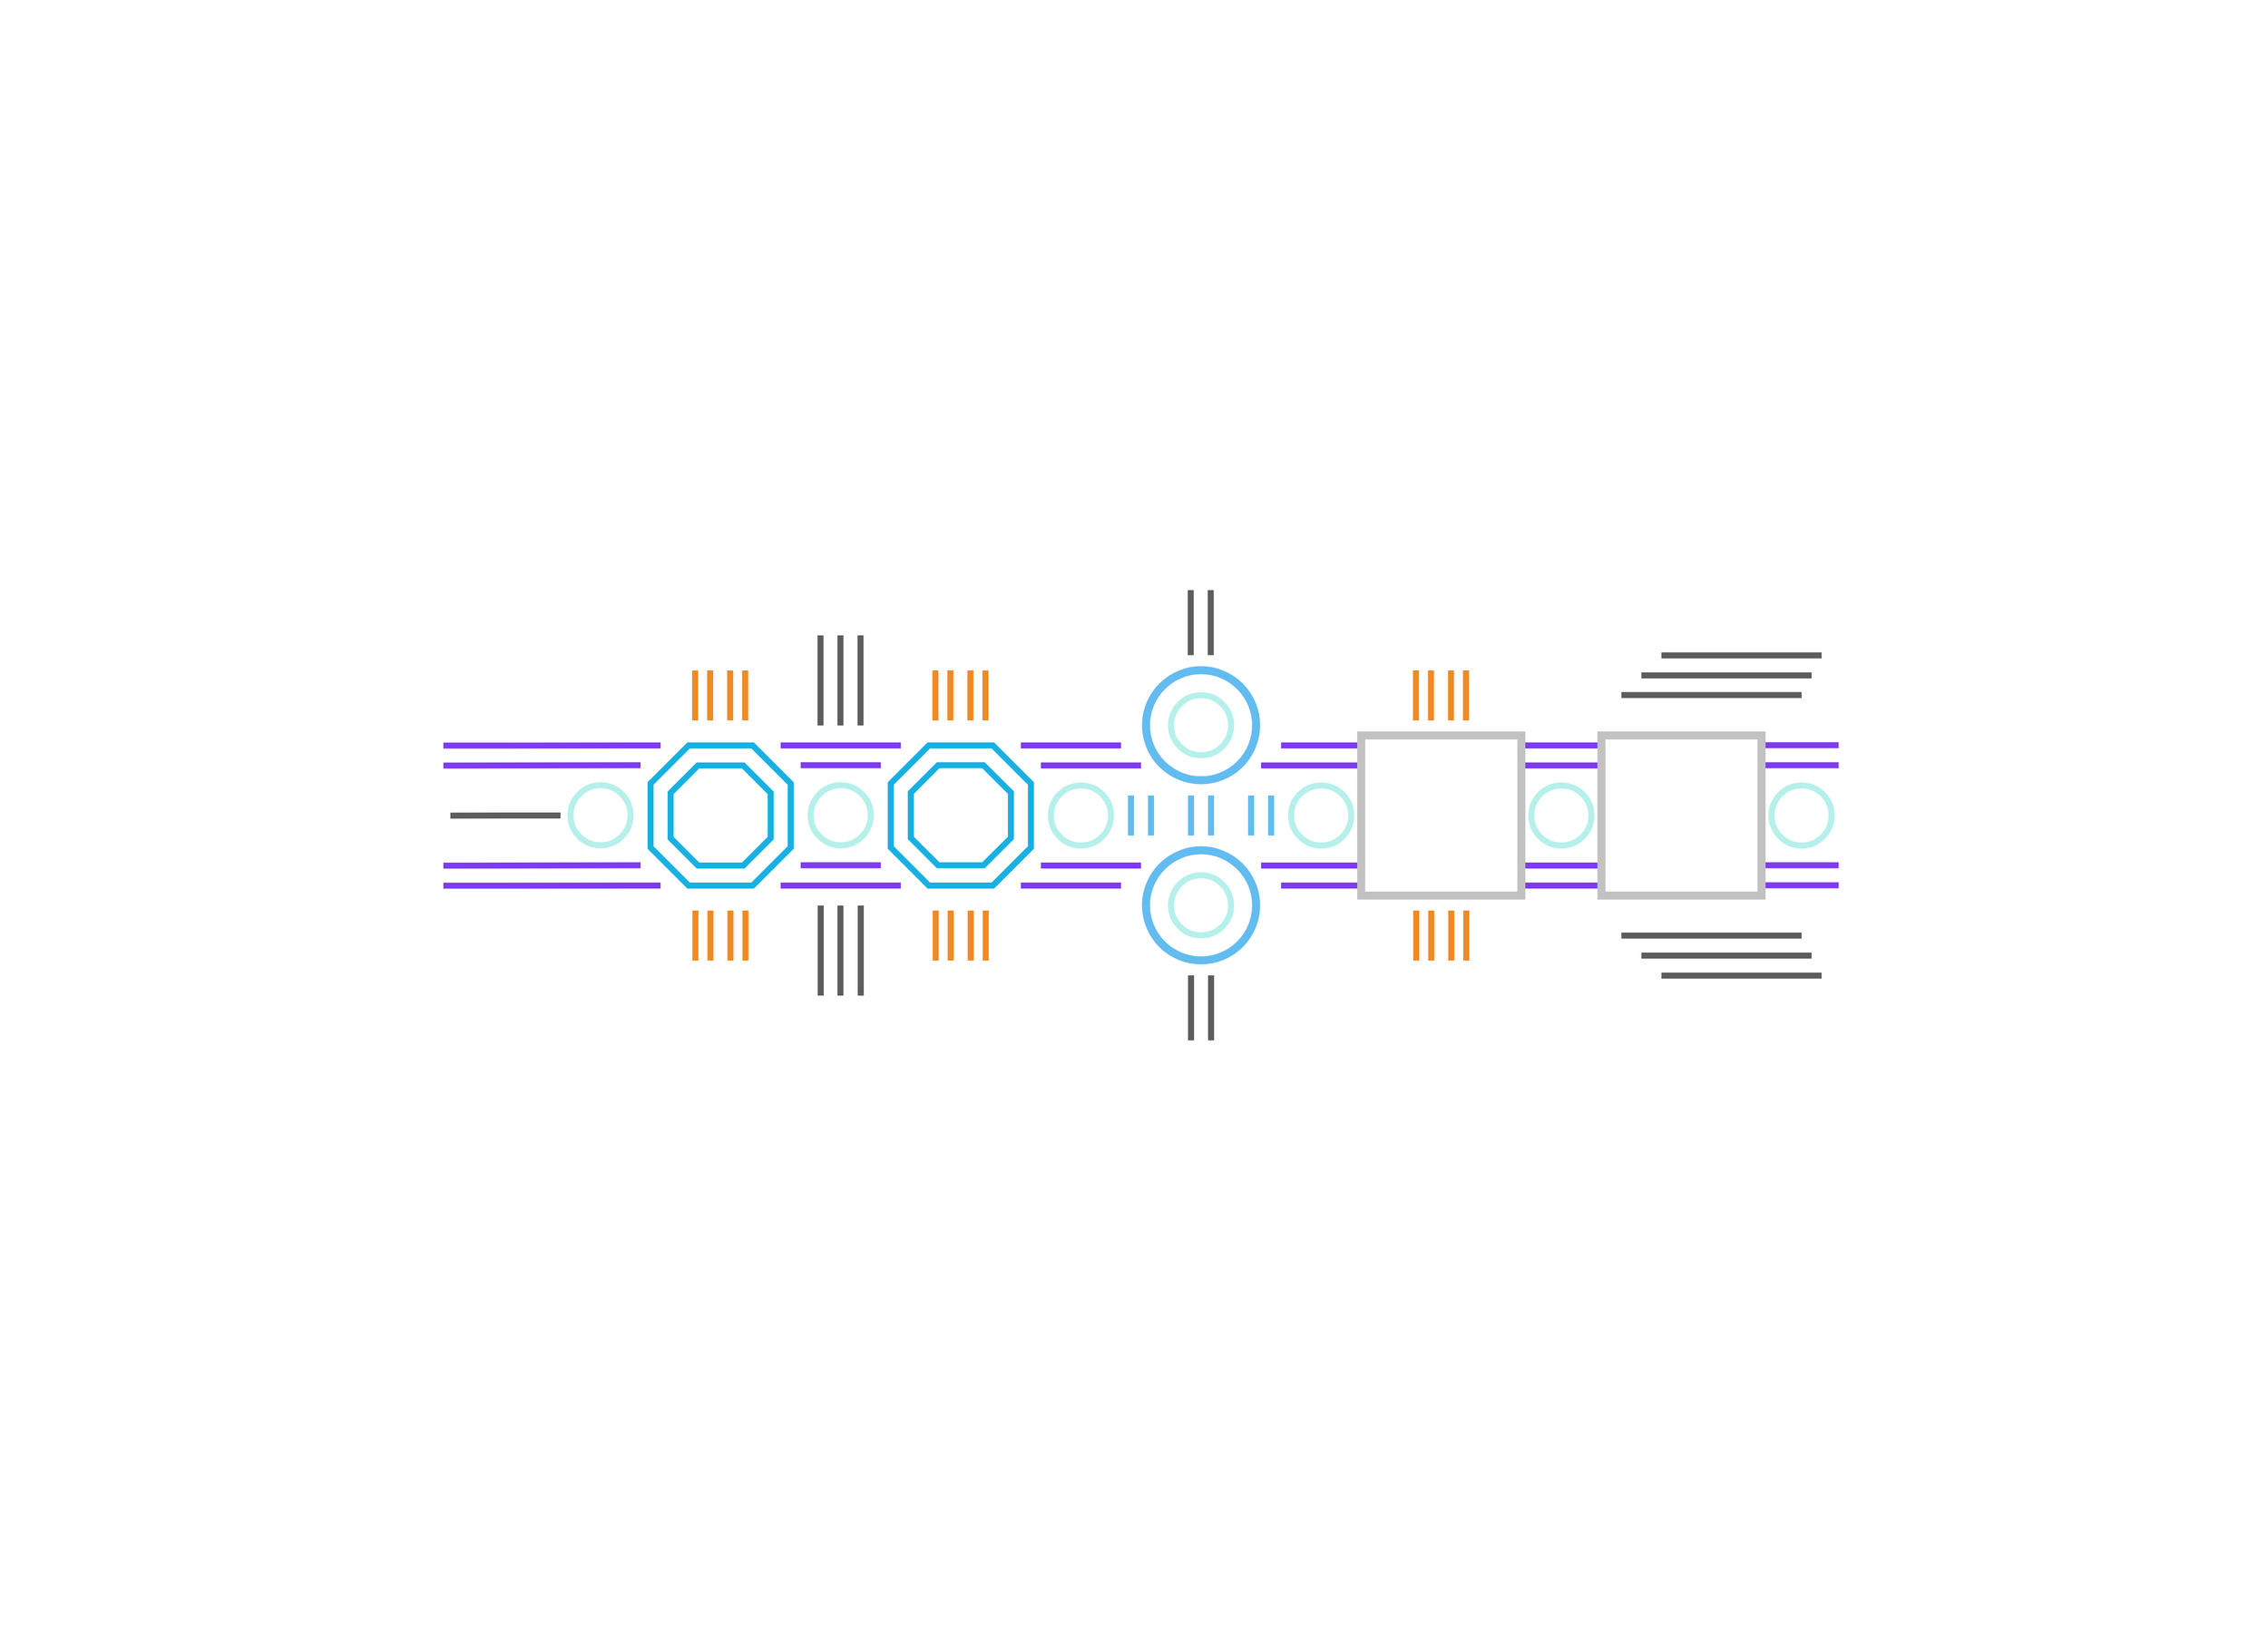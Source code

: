 <mxfile version="24.5.3" type="device">
  <diagram name="Page-1" id="fQ_WgQiGJqsnwwl_7qo3">
    <mxGraphModel dx="7140" dy="4550" grid="1" gridSize="5" guides="1" tooltips="1" connect="1" arrows="1" fold="1" page="0" pageScale="1" pageWidth="827" pageHeight="1169" math="0" shadow="0">
      <root>
        <mxCell id="0" />
        <mxCell id="1" parent="0" />
        <mxCell id="6QwXeuThkFD-9IxJBqtr-121" value="" style="endArrow=none;html=1;rounded=0;strokeWidth=6;strokeColor=#7E3CF0;" parent="1" edge="1">
          <mxGeometry width="50" height="50" relative="1" as="geometry">
            <mxPoint x="260" y="370.16" as="sourcePoint" />
            <mxPoint x="460" y="369.8" as="targetPoint" />
          </mxGeometry>
        </mxCell>
        <mxCell id="6QwXeuThkFD-9IxJBqtr-122" value="" style="endArrow=none;html=1;rounded=0;strokeWidth=6;strokeColor=#7E3CF0;" parent="1" edge="1">
          <mxGeometry width="50" height="50" relative="1" as="geometry">
            <mxPoint x="260" y="350.16" as="sourcePoint" />
            <mxPoint x="480" y="350" as="targetPoint" />
          </mxGeometry>
        </mxCell>
        <mxCell id="6QwXeuThkFD-9IxJBqtr-123" value="" style="endArrow=none;html=1;rounded=0;strokeWidth=6;strokeColor=#7E3CF0;" parent="1" edge="1">
          <mxGeometry width="50" height="50" relative="1" as="geometry">
            <mxPoint x="260" y="490.16" as="sourcePoint" />
            <mxPoint x="480" y="490" as="targetPoint" />
          </mxGeometry>
        </mxCell>
        <mxCell id="6QwXeuThkFD-9IxJBqtr-124" value="" style="endArrow=none;html=1;rounded=0;strokeWidth=6;strokeColor=#7E3CF0;" parent="1" edge="1">
          <mxGeometry width="50" height="50" relative="1" as="geometry">
            <mxPoint x="260" y="470.16" as="sourcePoint" />
            <mxPoint x="460" y="469.8" as="targetPoint" />
          </mxGeometry>
        </mxCell>
        <mxCell id="6QwXeuThkFD-9IxJBqtr-125" value="" style="endArrow=none;html=1;rounded=0;strokeWidth=6;strokeColor=#7E3CF0;" parent="1" edge="1">
          <mxGeometry width="50" height="50" relative="1" as="geometry">
            <mxPoint x="1580" y="489.74" as="sourcePoint" />
            <mxPoint x="1660" y="489.74" as="targetPoint" />
          </mxGeometry>
        </mxCell>
        <mxCell id="6QwXeuThkFD-9IxJBqtr-126" value="" style="endArrow=none;html=1;rounded=0;strokeWidth=6;strokeColor=#7E3CF0;" parent="1" edge="1">
          <mxGeometry width="50" height="50" relative="1" as="geometry">
            <mxPoint x="1580" y="469.74" as="sourcePoint" />
            <mxPoint x="1660" y="469.74" as="targetPoint" />
          </mxGeometry>
        </mxCell>
        <mxCell id="6QwXeuThkFD-9IxJBqtr-127" value="" style="endArrow=none;html=1;rounded=0;strokeWidth=6;strokeColor=#7E3CF0;" parent="1" edge="1">
          <mxGeometry width="50" height="50" relative="1" as="geometry">
            <mxPoint x="1580" y="349.74" as="sourcePoint" />
            <mxPoint x="1660" y="349.74" as="targetPoint" />
          </mxGeometry>
        </mxCell>
        <mxCell id="6QwXeuThkFD-9IxJBqtr-128" value="" style="endArrow=none;html=1;rounded=0;strokeWidth=6;strokeColor=#7E3CF0;" parent="1" edge="1">
          <mxGeometry width="50" height="50" relative="1" as="geometry">
            <mxPoint x="1580" y="369.74" as="sourcePoint" />
            <mxPoint x="1660" y="369.74" as="targetPoint" />
          </mxGeometry>
        </mxCell>
        <mxCell id="6QwXeuThkFD-9IxJBqtr-129" value="" style="endArrow=none;html=1;rounded=0;strokeWidth=6;strokeColor=#7E3CF0;" parent="1" edge="1">
          <mxGeometry width="50" height="50" relative="1" as="geometry">
            <mxPoint x="1340" y="490" as="sourcePoint" />
            <mxPoint x="1420" y="490" as="targetPoint" />
          </mxGeometry>
        </mxCell>
        <mxCell id="6QwXeuThkFD-9IxJBqtr-130" value="" style="endArrow=none;html=1;rounded=0;strokeWidth=6;strokeColor=#7E3CF0;" parent="1" edge="1">
          <mxGeometry width="50" height="50" relative="1" as="geometry">
            <mxPoint x="1340" y="470" as="sourcePoint" />
            <mxPoint x="1420" y="470" as="targetPoint" />
          </mxGeometry>
        </mxCell>
        <mxCell id="6QwXeuThkFD-9IxJBqtr-131" value="" style="endArrow=none;html=1;rounded=0;strokeWidth=6;strokeColor=#7E3CF0;" parent="1" edge="1">
          <mxGeometry width="50" height="50" relative="1" as="geometry">
            <mxPoint x="1340" y="370" as="sourcePoint" />
            <mxPoint x="1420" y="370" as="targetPoint" />
          </mxGeometry>
        </mxCell>
        <mxCell id="6QwXeuThkFD-9IxJBqtr-132" value="" style="endArrow=none;html=1;rounded=0;strokeWidth=6;strokeColor=#7E3CF0;" parent="1" edge="1">
          <mxGeometry width="50" height="50" relative="1" as="geometry">
            <mxPoint x="1340" y="350" as="sourcePoint" />
            <mxPoint x="1420" y="350" as="targetPoint" />
          </mxGeometry>
        </mxCell>
        <mxCell id="6QwXeuThkFD-9IxJBqtr-133" value="" style="endArrow=none;html=1;rounded=0;strokeWidth=6;strokeColor=#7E3CF0;" parent="1" edge="1">
          <mxGeometry width="50" height="50" relative="1" as="geometry">
            <mxPoint x="840" y="490" as="sourcePoint" />
            <mxPoint x="940" y="490" as="targetPoint" />
          </mxGeometry>
        </mxCell>
        <mxCell id="6QwXeuThkFD-9IxJBqtr-134" value="" style="endArrow=none;html=1;rounded=0;strokeWidth=6;strokeColor=#7E3CF0;" parent="1" edge="1">
          <mxGeometry width="50" height="50" relative="1" as="geometry">
            <mxPoint x="860" y="470" as="sourcePoint" />
            <mxPoint x="960" y="470" as="targetPoint" />
          </mxGeometry>
        </mxCell>
        <mxCell id="6QwXeuThkFD-9IxJBqtr-135" value="" style="endArrow=none;html=1;rounded=0;strokeWidth=6;strokeColor=#7E3CF0;" parent="1" edge="1">
          <mxGeometry width="50" height="50" relative="1" as="geometry">
            <mxPoint x="840" y="350" as="sourcePoint" />
            <mxPoint x="940" y="350" as="targetPoint" />
          </mxGeometry>
        </mxCell>
        <mxCell id="6QwXeuThkFD-9IxJBqtr-136" value="" style="endArrow=none;html=1;rounded=0;strokeWidth=6;strokeColor=#7E3CF0;" parent="1" edge="1">
          <mxGeometry width="50" height="50" relative="1" as="geometry">
            <mxPoint x="860" y="370" as="sourcePoint" />
            <mxPoint x="960" y="370" as="targetPoint" />
          </mxGeometry>
        </mxCell>
        <mxCell id="6QwXeuThkFD-9IxJBqtr-137" value="" style="endArrow=none;html=1;rounded=0;strokeWidth=6;strokeColor=#7E3CF0;" parent="1" edge="1">
          <mxGeometry width="50" height="50" relative="1" as="geometry">
            <mxPoint x="1080" y="470" as="sourcePoint" />
            <mxPoint x="1180" y="470" as="targetPoint" />
          </mxGeometry>
        </mxCell>
        <mxCell id="6QwXeuThkFD-9IxJBqtr-138" value="" style="endArrow=none;html=1;rounded=0;strokeWidth=6;strokeColor=#7E3CF0;" parent="1" edge="1">
          <mxGeometry width="50" height="50" relative="1" as="geometry">
            <mxPoint x="1100" y="490" as="sourcePoint" />
            <mxPoint x="1180" y="490" as="targetPoint" />
          </mxGeometry>
        </mxCell>
        <mxCell id="6QwXeuThkFD-9IxJBqtr-139" value="" style="endArrow=none;html=1;rounded=0;strokeWidth=6;strokeColor=#7E3CF0;" parent="1" edge="1">
          <mxGeometry width="50" height="50" relative="1" as="geometry">
            <mxPoint x="1100" y="350" as="sourcePoint" />
            <mxPoint x="1180" y="350" as="targetPoint" />
          </mxGeometry>
        </mxCell>
        <mxCell id="6QwXeuThkFD-9IxJBqtr-140" value="" style="endArrow=none;html=1;rounded=0;strokeWidth=6;strokeColor=#7E3CF0;" parent="1" edge="1">
          <mxGeometry width="50" height="50" relative="1" as="geometry">
            <mxPoint x="1080" y="370" as="sourcePoint" />
            <mxPoint x="1180" y="370" as="targetPoint" />
          </mxGeometry>
        </mxCell>
        <mxCell id="6QwXeuThkFD-9IxJBqtr-141" value="" style="endArrow=none;html=1;rounded=0;strokeWidth=6;strokeColor=#FFFFFF;" parent="1" edge="1">
          <mxGeometry width="50" height="50" relative="1" as="geometry">
            <mxPoint x="1660" y="440" as="sourcePoint" />
            <mxPoint x="1660" y="440" as="targetPoint" />
            <Array as="points">
              <mxPoint x="1660" y="500" />
              <mxPoint x="1700" y="580" />
              <mxPoint x="1660" y="620" />
              <mxPoint x="1460" y="620" />
              <mxPoint x="1420" y="580" />
              <mxPoint x="1220" y="580" />
              <mxPoint x="1140" y="660" />
              <mxPoint x="900" y="660" />
              <mxPoint x="820" y="580" />
              <mxPoint x="740" y="580" />
              <mxPoint x="700" y="620" />
              <mxPoint x="620" y="620" />
              <mxPoint x="580" y="580" />
              <mxPoint x="380" y="580" />
              <mxPoint x="260" y="500" />
              <mxPoint x="260" y="340" />
              <mxPoint x="380" y="260" />
              <mxPoint x="580" y="260" />
              <mxPoint x="620" y="220" />
              <mxPoint x="700" y="220" />
              <mxPoint x="740" y="260" />
              <mxPoint x="820" y="260" />
              <mxPoint x="900" y="180" />
              <mxPoint x="1140" y="180" />
              <mxPoint x="1220" y="260" />
              <mxPoint x="1420" y="260" />
              <mxPoint x="1460" y="220" />
              <mxPoint x="1660" y="220" />
              <mxPoint x="1700" y="260" />
              <mxPoint x="1660" y="340" />
            </Array>
          </mxGeometry>
        </mxCell>
        <mxCell id="6QwXeuThkFD-9IxJBqtr-143" value="" style="rounded=0;whiteSpace=wrap;html=1;strokeColor=#C2C2C2;fillColor=none;strokeWidth=8;" parent="1" vertex="1">
          <mxGeometry x="1180" y="340" width="160" height="160" as="geometry" />
        </mxCell>
        <mxCell id="6QwXeuThkFD-9IxJBqtr-146" value="" style="rounded=0;whiteSpace=wrap;html=1;strokeColor=#C2C2C2;fillColor=none;strokeWidth=8;" parent="1" vertex="1">
          <mxGeometry x="1420" y="340" width="160" height="160" as="geometry" />
        </mxCell>
        <mxCell id="6QwXeuThkFD-9IxJBqtr-147" value="" style="endArrow=none;html=1;rounded=0;strokeWidth=6;strokeColor=#62BCF0;" parent="1" edge="1">
          <mxGeometry width="50" height="50" relative="1" as="geometry">
            <mxPoint x="950" y="440" as="sourcePoint" />
            <mxPoint x="950" y="400" as="targetPoint" />
          </mxGeometry>
        </mxCell>
        <mxCell id="6QwXeuThkFD-9IxJBqtr-148" value="" style="endArrow=none;html=1;rounded=0;strokeWidth=6;strokeColor=#62BCF0;" parent="1" edge="1">
          <mxGeometry width="50" height="50" relative="1" as="geometry">
            <mxPoint x="970" y="440" as="sourcePoint" />
            <mxPoint x="970" y="400" as="targetPoint" />
          </mxGeometry>
        </mxCell>
        <mxCell id="6QwXeuThkFD-9IxJBqtr-149" value="" style="endArrow=none;html=1;rounded=0;strokeWidth=6;strokeColor=#62BCF0;" parent="1" edge="1">
          <mxGeometry width="50" height="50" relative="1" as="geometry">
            <mxPoint x="1090" y="440" as="sourcePoint" />
            <mxPoint x="1090" y="400" as="targetPoint" />
          </mxGeometry>
        </mxCell>
        <mxCell id="6QwXeuThkFD-9IxJBqtr-150" value="" style="endArrow=none;html=1;rounded=0;strokeWidth=6;strokeColor=#62BCF0;" parent="1" edge="1">
          <mxGeometry width="50" height="50" relative="1" as="geometry">
            <mxPoint x="1070" y="440" as="sourcePoint" />
            <mxPoint x="1070" y="400" as="targetPoint" />
          </mxGeometry>
        </mxCell>
        <mxCell id="6QwXeuThkFD-9IxJBqtr-151" value="" style="endArrow=none;html=1;rounded=0;strokeWidth=6;strokeColor=#62BCF0;" parent="1" edge="1">
          <mxGeometry width="50" height="50" relative="1" as="geometry">
            <mxPoint x="1030" y="440" as="sourcePoint" />
            <mxPoint x="1030" y="400" as="targetPoint" />
          </mxGeometry>
        </mxCell>
        <mxCell id="6QwXeuThkFD-9IxJBqtr-152" value="" style="endArrow=none;html=1;rounded=0;strokeWidth=6;strokeColor=#62BCF0;" parent="1" edge="1">
          <mxGeometry width="50" height="50" relative="1" as="geometry">
            <mxPoint x="1010" y="440" as="sourcePoint" />
            <mxPoint x="1010" y="400" as="targetPoint" />
          </mxGeometry>
        </mxCell>
        <mxCell id="6QwXeuThkFD-9IxJBqtr-153" value="" style="ellipse;whiteSpace=wrap;html=1;fillColor=none;strokeWidth=6;strokeColor=#B6F0EA;" parent="1" vertex="1">
          <mxGeometry x="870" y="390" width="60" height="60" as="geometry" />
        </mxCell>
        <mxCell id="6QwXeuThkFD-9IxJBqtr-154" value="" style="ellipse;whiteSpace=wrap;html=1;fillColor=none;strokeWidth=6;strokeColor=#B6F0EA;" parent="1" vertex="1">
          <mxGeometry x="1110" y="390" width="60" height="60" as="geometry" />
        </mxCell>
        <mxCell id="6QwXeuThkFD-9IxJBqtr-155" value="" style="ellipse;whiteSpace=wrap;html=1;fillColor=none;strokeWidth=6;strokeColor=#B6F0EA;" parent="1" vertex="1">
          <mxGeometry x="1350" y="390" width="60" height="60" as="geometry" />
        </mxCell>
        <mxCell id="6QwXeuThkFD-9IxJBqtr-156" value="" style="endArrow=none;html=1;rounded=0;strokeWidth=6;strokeColor=#F08A24;" parent="1" edge="1">
          <mxGeometry width="50" height="50" relative="1" as="geometry">
            <mxPoint x="1235" y="565" as="sourcePoint" />
            <mxPoint x="1235" y="515" as="targetPoint" />
          </mxGeometry>
        </mxCell>
        <mxCell id="6QwXeuThkFD-9IxJBqtr-157" value="" style="endArrow=none;html=1;rounded=0;strokeWidth=6;strokeColor=#F08A24;" parent="1" edge="1">
          <mxGeometry width="50" height="50" relative="1" as="geometry">
            <mxPoint x="1250" y="565" as="sourcePoint" />
            <mxPoint x="1250" y="515" as="targetPoint" />
          </mxGeometry>
        </mxCell>
        <mxCell id="6QwXeuThkFD-9IxJBqtr-158" value="" style="endArrow=none;html=1;rounded=0;strokeWidth=6;strokeColor=#F08A24;" parent="1" edge="1">
          <mxGeometry width="50" height="50" relative="1" as="geometry">
            <mxPoint x="1285" y="565" as="sourcePoint" />
            <mxPoint x="1285" y="515" as="targetPoint" />
          </mxGeometry>
        </mxCell>
        <mxCell id="6QwXeuThkFD-9IxJBqtr-159" value="" style="endArrow=none;html=1;rounded=0;strokeWidth=6;strokeColor=#F08A24;" parent="1" edge="1">
          <mxGeometry width="50" height="50" relative="1" as="geometry">
            <mxPoint x="1270" y="565" as="sourcePoint" />
            <mxPoint x="1270" y="515" as="targetPoint" />
          </mxGeometry>
        </mxCell>
        <mxCell id="6QwXeuThkFD-9IxJBqtr-160" value="" style="endArrow=none;html=1;rounded=0;strokeWidth=6;strokeColor=#F08A24;" parent="1" edge="1">
          <mxGeometry width="50" height="50" relative="1" as="geometry">
            <mxPoint x="1234.71" y="325" as="sourcePoint" />
            <mxPoint x="1234.71" y="275" as="targetPoint" />
          </mxGeometry>
        </mxCell>
        <mxCell id="6QwXeuThkFD-9IxJBqtr-161" value="" style="endArrow=none;html=1;rounded=0;strokeWidth=6;strokeColor=#F08A24;" parent="1" edge="1">
          <mxGeometry width="50" height="50" relative="1" as="geometry">
            <mxPoint x="1249.71" y="325" as="sourcePoint" />
            <mxPoint x="1249.71" y="275" as="targetPoint" />
          </mxGeometry>
        </mxCell>
        <mxCell id="6QwXeuThkFD-9IxJBqtr-162" value="" style="endArrow=none;html=1;rounded=0;strokeWidth=6;strokeColor=#F08A24;" parent="1" edge="1">
          <mxGeometry width="50" height="50" relative="1" as="geometry">
            <mxPoint x="1284.71" y="325" as="sourcePoint" />
            <mxPoint x="1284.71" y="275" as="targetPoint" />
          </mxGeometry>
        </mxCell>
        <mxCell id="6QwXeuThkFD-9IxJBqtr-163" value="" style="endArrow=none;html=1;rounded=0;strokeWidth=6;strokeColor=#F08A24;" parent="1" edge="1">
          <mxGeometry width="50" height="50" relative="1" as="geometry">
            <mxPoint x="1269.71" y="325" as="sourcePoint" />
            <mxPoint x="1269.71" y="275" as="targetPoint" />
          </mxGeometry>
        </mxCell>
        <mxCell id="6QwXeuThkFD-9IxJBqtr-164" value="" style="endArrow=none;html=1;rounded=0;strokeWidth=6;strokeColor=#F08A24;" parent="1" edge="1">
          <mxGeometry width="50" height="50" relative="1" as="geometry">
            <mxPoint x="754.86" y="565" as="sourcePoint" />
            <mxPoint x="754.86" y="515" as="targetPoint" />
          </mxGeometry>
        </mxCell>
        <mxCell id="6QwXeuThkFD-9IxJBqtr-165" value="" style="endArrow=none;html=1;rounded=0;strokeWidth=6;strokeColor=#F08A24;" parent="1" edge="1">
          <mxGeometry width="50" height="50" relative="1" as="geometry">
            <mxPoint x="769.86" y="565" as="sourcePoint" />
            <mxPoint x="769.86" y="515" as="targetPoint" />
          </mxGeometry>
        </mxCell>
        <mxCell id="6QwXeuThkFD-9IxJBqtr-166" value="" style="endArrow=none;html=1;rounded=0;strokeWidth=6;strokeColor=#F08A24;" parent="1" edge="1">
          <mxGeometry width="50" height="50" relative="1" as="geometry">
            <mxPoint x="804.86" y="565" as="sourcePoint" />
            <mxPoint x="804.86" y="515" as="targetPoint" />
          </mxGeometry>
        </mxCell>
        <mxCell id="6QwXeuThkFD-9IxJBqtr-167" value="" style="endArrow=none;html=1;rounded=0;strokeWidth=6;strokeColor=#F08A24;" parent="1" edge="1">
          <mxGeometry width="50" height="50" relative="1" as="geometry">
            <mxPoint x="789.86" y="565" as="sourcePoint" />
            <mxPoint x="789.86" y="515" as="targetPoint" />
          </mxGeometry>
        </mxCell>
        <mxCell id="6QwXeuThkFD-9IxJBqtr-168" value="" style="endArrow=none;html=1;rounded=0;strokeWidth=6;strokeColor=#F08A24;" parent="1" edge="1">
          <mxGeometry width="50" height="50" relative="1" as="geometry">
            <mxPoint x="754.57" y="325" as="sourcePoint" />
            <mxPoint x="754.57" y="275" as="targetPoint" />
          </mxGeometry>
        </mxCell>
        <mxCell id="6QwXeuThkFD-9IxJBqtr-169" value="" style="endArrow=none;html=1;rounded=0;strokeWidth=6;strokeColor=#F08A24;" parent="1" edge="1">
          <mxGeometry width="50" height="50" relative="1" as="geometry">
            <mxPoint x="769.57" y="325" as="sourcePoint" />
            <mxPoint x="769.57" y="275" as="targetPoint" />
          </mxGeometry>
        </mxCell>
        <mxCell id="6QwXeuThkFD-9IxJBqtr-170" value="" style="endArrow=none;html=1;rounded=0;strokeWidth=6;strokeColor=#F08A24;" parent="1" edge="1">
          <mxGeometry width="50" height="50" relative="1" as="geometry">
            <mxPoint x="804.57" y="325" as="sourcePoint" />
            <mxPoint x="804.57" y="275" as="targetPoint" />
          </mxGeometry>
        </mxCell>
        <mxCell id="6QwXeuThkFD-9IxJBqtr-171" value="" style="endArrow=none;html=1;rounded=0;strokeWidth=6;strokeColor=#F08A24;" parent="1" edge="1">
          <mxGeometry width="50" height="50" relative="1" as="geometry">
            <mxPoint x="789.57" y="325" as="sourcePoint" />
            <mxPoint x="789.57" y="275" as="targetPoint" />
          </mxGeometry>
        </mxCell>
        <mxCell id="6QwXeuThkFD-9IxJBqtr-172" value="" style="ellipse;whiteSpace=wrap;html=1;fillColor=none;strokeWidth=6;strokeColor=#B6F0EA;" parent="1" vertex="1">
          <mxGeometry x="1590" y="390" width="60" height="60" as="geometry" />
        </mxCell>
        <mxCell id="6QwXeuThkFD-9IxJBqtr-173" value="" style="ellipse;whiteSpace=wrap;html=1;fillColor=none;strokeWidth=6;strokeColor=#B6F0EA;" parent="1" vertex="1">
          <mxGeometry x="390" y="389.8" width="60" height="60" as="geometry" />
        </mxCell>
        <mxCell id="6QwXeuThkFD-9IxJBqtr-174" value="" style="endArrow=none;html=1;rounded=0;strokeWidth=6;strokeColor=#5D5C5E;" parent="1" edge="1">
          <mxGeometry width="50" height="50" relative="1" as="geometry">
            <mxPoint x="270" y="420.16" as="sourcePoint" />
            <mxPoint x="380" y="419.96" as="targetPoint" />
          </mxGeometry>
        </mxCell>
        <mxCell id="6QwXeuThkFD-9IxJBqtr-175" value="" style="endArrow=none;html=1;rounded=0;strokeWidth=6;strokeColor=#5D5C5E;" parent="1" edge="1">
          <mxGeometry width="50" height="50" relative="1" as="geometry">
            <mxPoint x="1480" y="580" as="sourcePoint" />
            <mxPoint x="1640" y="580" as="targetPoint" />
          </mxGeometry>
        </mxCell>
        <mxCell id="6QwXeuThkFD-9IxJBqtr-176" value="" style="endArrow=none;html=1;rounded=0;strokeWidth=6;strokeColor=#5D5C5E;" parent="1" edge="1">
          <mxGeometry width="50" height="50" relative="1" as="geometry">
            <mxPoint x="1460" y="560" as="sourcePoint" />
            <mxPoint x="1630" y="560" as="targetPoint" />
          </mxGeometry>
        </mxCell>
        <mxCell id="6QwXeuThkFD-9IxJBqtr-177" value="" style="endArrow=none;html=1;rounded=0;strokeWidth=6;strokeColor=#5D5C5E;" parent="1" edge="1">
          <mxGeometry width="50" height="50" relative="1" as="geometry">
            <mxPoint x="1440" y="540" as="sourcePoint" />
            <mxPoint x="1620" y="540" as="targetPoint" />
          </mxGeometry>
        </mxCell>
        <mxCell id="6QwXeuThkFD-9IxJBqtr-178" value="" style="endArrow=none;html=1;rounded=0;strokeWidth=6;strokeColor=#5D5C5E;" parent="1" edge="1">
          <mxGeometry width="50" height="50" relative="1" as="geometry">
            <mxPoint x="1480" y="260.0" as="sourcePoint" />
            <mxPoint x="1640" y="260.0" as="targetPoint" />
          </mxGeometry>
        </mxCell>
        <mxCell id="6QwXeuThkFD-9IxJBqtr-179" value="" style="endArrow=none;html=1;rounded=0;strokeWidth=6;strokeColor=#5D5C5E;" parent="1" edge="1">
          <mxGeometry width="50" height="50" relative="1" as="geometry">
            <mxPoint x="1460" y="280.0" as="sourcePoint" />
            <mxPoint x="1630" y="280.0" as="targetPoint" />
          </mxGeometry>
        </mxCell>
        <mxCell id="6QwXeuThkFD-9IxJBqtr-180" value="" style="endArrow=none;html=1;rounded=0;strokeWidth=6;strokeColor=#5D5C5E;" parent="1" edge="1">
          <mxGeometry width="50" height="50" relative="1" as="geometry">
            <mxPoint x="1440" y="299.58" as="sourcePoint" />
            <mxPoint x="1620" y="299.58" as="targetPoint" />
          </mxGeometry>
        </mxCell>
        <mxCell id="6QwXeuThkFD-9IxJBqtr-182" value="" style="endArrow=none;html=1;rounded=0;strokeWidth=6;strokeColor=#7E3CF0;" parent="1" edge="1">
          <mxGeometry width="50" height="50" relative="1" as="geometry">
            <mxPoint x="600" y="490" as="sourcePoint" />
            <mxPoint x="720" y="490" as="targetPoint" />
          </mxGeometry>
        </mxCell>
        <mxCell id="6QwXeuThkFD-9IxJBqtr-183" value="" style="endArrow=none;html=1;rounded=0;strokeWidth=6;strokeColor=#7E3CF0;" parent="1" edge="1">
          <mxGeometry width="50" height="50" relative="1" as="geometry">
            <mxPoint x="620" y="469.8" as="sourcePoint" />
            <mxPoint x="700" y="469.8" as="targetPoint" />
          </mxGeometry>
        </mxCell>
        <mxCell id="6QwXeuThkFD-9IxJBqtr-184" value="" style="endArrow=none;html=1;rounded=0;strokeWidth=6;strokeColor=#7E3CF0;" parent="1" edge="1">
          <mxGeometry width="50" height="50" relative="1" as="geometry">
            <mxPoint x="600" y="350" as="sourcePoint" />
            <mxPoint x="720" y="350" as="targetPoint" />
          </mxGeometry>
        </mxCell>
        <mxCell id="6QwXeuThkFD-9IxJBqtr-185" value="" style="endArrow=none;html=1;rounded=0;strokeWidth=6;strokeColor=#7E3CF0;" parent="1" edge="1">
          <mxGeometry width="50" height="50" relative="1" as="geometry">
            <mxPoint x="620" y="369.8" as="sourcePoint" />
            <mxPoint x="700" y="369.8" as="targetPoint" />
          </mxGeometry>
        </mxCell>
        <mxCell id="6QwXeuThkFD-9IxJBqtr-187" value="" style="ellipse;whiteSpace=wrap;html=1;fillColor=none;strokeWidth=6;strokeColor=#B6F0EA;" parent="1" vertex="1">
          <mxGeometry x="630" y="389.8" width="60" height="60" as="geometry" />
        </mxCell>
        <mxCell id="6QwXeuThkFD-9IxJBqtr-189" value="" style="endArrow=none;html=1;rounded=0;strokeWidth=6;strokeColor=#F08A24;" parent="1" edge="1">
          <mxGeometry width="50" height="50" relative="1" as="geometry">
            <mxPoint x="514.81" y="565" as="sourcePoint" />
            <mxPoint x="514.81" y="515" as="targetPoint" />
          </mxGeometry>
        </mxCell>
        <mxCell id="6QwXeuThkFD-9IxJBqtr-190" value="" style="endArrow=none;html=1;rounded=0;strokeWidth=6;strokeColor=#F08A24;" parent="1" edge="1">
          <mxGeometry width="50" height="50" relative="1" as="geometry">
            <mxPoint x="529.81" y="565" as="sourcePoint" />
            <mxPoint x="529.81" y="515" as="targetPoint" />
          </mxGeometry>
        </mxCell>
        <mxCell id="6QwXeuThkFD-9IxJBqtr-191" value="" style="endArrow=none;html=1;rounded=0;strokeWidth=6;strokeColor=#F08A24;" parent="1" edge="1">
          <mxGeometry width="50" height="50" relative="1" as="geometry">
            <mxPoint x="564.81" y="565" as="sourcePoint" />
            <mxPoint x="564.81" y="515" as="targetPoint" />
          </mxGeometry>
        </mxCell>
        <mxCell id="6QwXeuThkFD-9IxJBqtr-192" value="" style="endArrow=none;html=1;rounded=0;strokeWidth=6;strokeColor=#F08A24;" parent="1" edge="1">
          <mxGeometry width="50" height="50" relative="1" as="geometry">
            <mxPoint x="549.81" y="565" as="sourcePoint" />
            <mxPoint x="549.81" y="515" as="targetPoint" />
          </mxGeometry>
        </mxCell>
        <mxCell id="6QwXeuThkFD-9IxJBqtr-193" value="" style="endArrow=none;html=1;rounded=0;strokeWidth=6;strokeColor=#F08A24;" parent="1" edge="1">
          <mxGeometry width="50" height="50" relative="1" as="geometry">
            <mxPoint x="514.52" y="325" as="sourcePoint" />
            <mxPoint x="514.52" y="275" as="targetPoint" />
          </mxGeometry>
        </mxCell>
        <mxCell id="6QwXeuThkFD-9IxJBqtr-194" value="" style="endArrow=none;html=1;rounded=0;strokeWidth=6;strokeColor=#F08A24;" parent="1" edge="1">
          <mxGeometry width="50" height="50" relative="1" as="geometry">
            <mxPoint x="529.52" y="325" as="sourcePoint" />
            <mxPoint x="529.52" y="275" as="targetPoint" />
          </mxGeometry>
        </mxCell>
        <mxCell id="6QwXeuThkFD-9IxJBqtr-195" value="" style="endArrow=none;html=1;rounded=0;strokeWidth=6;strokeColor=#F08A24;" parent="1" edge="1">
          <mxGeometry width="50" height="50" relative="1" as="geometry">
            <mxPoint x="564.52" y="325" as="sourcePoint" />
            <mxPoint x="564.52" y="275" as="targetPoint" />
          </mxGeometry>
        </mxCell>
        <mxCell id="6QwXeuThkFD-9IxJBqtr-196" value="" style="endArrow=none;html=1;rounded=0;strokeWidth=6;strokeColor=#F08A24;" parent="1" edge="1">
          <mxGeometry width="50" height="50" relative="1" as="geometry">
            <mxPoint x="549.52" y="325" as="sourcePoint" />
            <mxPoint x="549.52" y="275" as="targetPoint" />
          </mxGeometry>
        </mxCell>
        <mxCell id="6QwXeuThkFD-9IxJBqtr-197" value="" style="endArrow=none;html=1;rounded=0;strokeWidth=6;strokeColor=#5D5C5E;" parent="1" edge="1">
          <mxGeometry width="50" height="50" relative="1" as="geometry">
            <mxPoint x="640" y="600" as="sourcePoint" />
            <mxPoint x="640" y="510" as="targetPoint" />
          </mxGeometry>
        </mxCell>
        <mxCell id="6QwXeuThkFD-9IxJBqtr-198" value="" style="endArrow=none;html=1;rounded=0;strokeWidth=6;strokeColor=#5D5C5E;" parent="1" edge="1">
          <mxGeometry width="50" height="50" relative="1" as="geometry">
            <mxPoint x="659.7" y="600" as="sourcePoint" />
            <mxPoint x="659.7" y="510" as="targetPoint" />
          </mxGeometry>
        </mxCell>
        <mxCell id="6QwXeuThkFD-9IxJBqtr-199" value="" style="endArrow=none;html=1;rounded=0;strokeWidth=6;strokeColor=#5D5C5E;" parent="1" edge="1">
          <mxGeometry width="50" height="50" relative="1" as="geometry">
            <mxPoint x="639.78" y="330" as="sourcePoint" />
            <mxPoint x="639.78" y="240" as="targetPoint" />
          </mxGeometry>
        </mxCell>
        <mxCell id="6QwXeuThkFD-9IxJBqtr-200" value="" style="endArrow=none;html=1;rounded=0;strokeWidth=6;strokeColor=#5D5C5E;" parent="1" edge="1">
          <mxGeometry width="50" height="50" relative="1" as="geometry">
            <mxPoint x="679.78" y="330" as="sourcePoint" />
            <mxPoint x="679.78" y="240" as="targetPoint" />
          </mxGeometry>
        </mxCell>
        <mxCell id="6QwXeuThkFD-9IxJBqtr-201" value="" style="endArrow=none;html=1;rounded=0;strokeWidth=6;strokeColor=#5D5C5E;" parent="1" edge="1">
          <mxGeometry width="50" height="50" relative="1" as="geometry">
            <mxPoint x="680" y="600" as="sourcePoint" />
            <mxPoint x="680" y="510" as="targetPoint" />
          </mxGeometry>
        </mxCell>
        <mxCell id="6QwXeuThkFD-9IxJBqtr-202" value="" style="endArrow=none;html=1;rounded=0;strokeWidth=6;strokeColor=#5D5C5E;" parent="1" edge="1">
          <mxGeometry width="50" height="50" relative="1" as="geometry">
            <mxPoint x="659.7" y="330" as="sourcePoint" />
            <mxPoint x="659.7" y="240" as="targetPoint" />
          </mxGeometry>
        </mxCell>
        <mxCell id="R4wX0ap69B7ee8gBsl7e-2" value="" style="whiteSpace=wrap;html=1;shape=mxgraph.basic.octagon2;align=center;verticalAlign=middle;dx=19;fillColor=none;strokeWidth=6;strokeColor=#18b0e2;" parent="1" vertex="1">
          <mxGeometry x="470" y="350" width="140" height="140" as="geometry" />
        </mxCell>
        <mxCell id="R4wX0ap69B7ee8gBsl7e-3" value="" style="whiteSpace=wrap;html=1;shape=mxgraph.basic.octagon2;align=center;verticalAlign=middle;dx=19;fillColor=none;strokeWidth=6;strokeColor=#18b0e2;" parent="1" vertex="1">
          <mxGeometry x="710" y="350" width="140" height="140" as="geometry" />
        </mxCell>
        <mxCell id="R4wX0ap69B7ee8gBsl7e-4" value="" style="whiteSpace=wrap;html=1;shape=mxgraph.basic.octagon2;align=center;verticalAlign=middle;dx=13.68;fillColor=none;strokeWidth=6;strokeColor=#18b0e2;" parent="1" vertex="1">
          <mxGeometry x="490" y="370" width="100" height="100" as="geometry" />
        </mxCell>
        <mxCell id="R4wX0ap69B7ee8gBsl7e-5" value="" style="whiteSpace=wrap;html=1;shape=mxgraph.basic.octagon2;align=center;verticalAlign=middle;dx=13.68;fillColor=none;strokeWidth=6;strokeColor=#18b0e2;" parent="1" vertex="1">
          <mxGeometry x="730" y="369.8" width="100" height="100" as="geometry" />
        </mxCell>
        <mxCell id="1UG58Rv_MuRcuBKoRFF6-2" value="" style="ellipse;whiteSpace=wrap;html=1;aspect=fixed;strokeWidth=8;strokeColor=#62BCF0;fillColor=none;" vertex="1" parent="1">
          <mxGeometry x="965" y="274.8" width="110" height="110" as="geometry" />
        </mxCell>
        <mxCell id="1UG58Rv_MuRcuBKoRFF6-3" value="" style="ellipse;whiteSpace=wrap;html=1;aspect=fixed;strokeWidth=8;strokeColor=#62BCF0;fillColor=none;" vertex="1" parent="1">
          <mxGeometry x="965" y="454.8" width="110" height="110" as="geometry" />
        </mxCell>
        <mxCell id="1UG58Rv_MuRcuBKoRFF6-4" value="" style="endArrow=none;html=1;rounded=0;strokeWidth=6;strokeColor=#5D5C5E;" edge="1" parent="1">
          <mxGeometry width="50" height="50" relative="1" as="geometry">
            <mxPoint x="1010" y="579.8" as="sourcePoint" />
            <mxPoint x="1010" y="644.8" as="targetPoint" />
          </mxGeometry>
        </mxCell>
        <mxCell id="1UG58Rv_MuRcuBKoRFF6-5" value="" style="endArrow=none;html=1;rounded=0;strokeWidth=6;strokeColor=#5D5C5E;" edge="1" parent="1">
          <mxGeometry width="50" height="50" relative="1" as="geometry">
            <mxPoint x="1030" y="579.8" as="sourcePoint" />
            <mxPoint x="1030" y="644.8" as="targetPoint" />
          </mxGeometry>
        </mxCell>
        <mxCell id="1UG58Rv_MuRcuBKoRFF6-6" value="" style="ellipse;whiteSpace=wrap;html=1;fillColor=none;strokeWidth=6;strokeColor=#B6F0EA;" vertex="1" parent="1">
          <mxGeometry x="990" y="479.8" width="60" height="60" as="geometry" />
        </mxCell>
        <mxCell id="1UG58Rv_MuRcuBKoRFF6-7" value="" style="ellipse;whiteSpace=wrap;html=1;fillColor=none;strokeWidth=6;strokeColor=#B6F0EA;" vertex="1" parent="1">
          <mxGeometry x="990" y="299.8" width="60" height="60" as="geometry" />
        </mxCell>
        <mxCell id="1UG58Rv_MuRcuBKoRFF6-8" value="" style="endArrow=none;html=1;rounded=0;strokeWidth=6;strokeColor=#5D5C5E;" edge="1" parent="1">
          <mxGeometry width="50" height="50" relative="1" as="geometry">
            <mxPoint x="1009.68" y="194.8" as="sourcePoint" />
            <mxPoint x="1009.68" y="259.8" as="targetPoint" />
          </mxGeometry>
        </mxCell>
        <mxCell id="1UG58Rv_MuRcuBKoRFF6-9" value="" style="endArrow=none;html=1;rounded=0;strokeWidth=6;strokeColor=#5D5C5E;" edge="1" parent="1">
          <mxGeometry width="50" height="50" relative="1" as="geometry">
            <mxPoint x="1029.68" y="194.8" as="sourcePoint" />
            <mxPoint x="1029.68" y="259.8" as="targetPoint" />
          </mxGeometry>
        </mxCell>
        <mxCell id="1UG58Rv_MuRcuBKoRFF6-10" value="" style="rounded=0;whiteSpace=wrap;html=1;fillColor=none;strokeColor=none;" vertex="1" parent="1">
          <mxGeometry x="-180" y="-395" width="2265" height="1630" as="geometry" />
        </mxCell>
      </root>
    </mxGraphModel>
  </diagram>
</mxfile>
